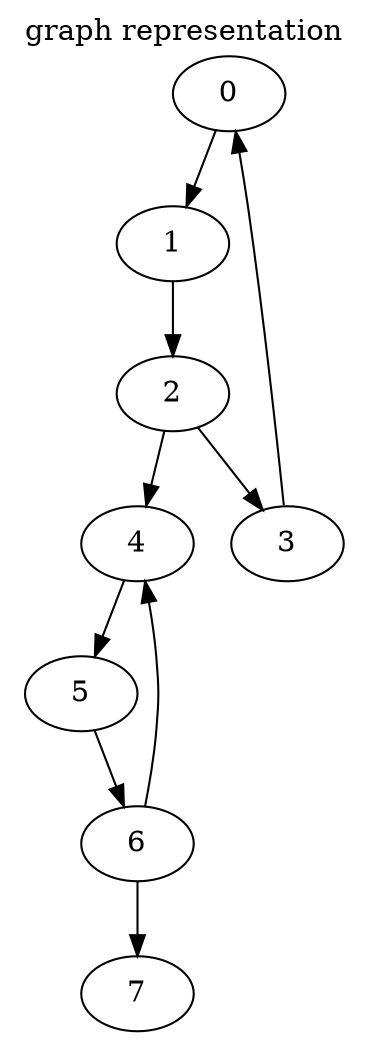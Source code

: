digraph {label="graph representation"
labelloc = t;sep="0.8";0 -> 1;1 -> 2;2 -> 3;3 -> 0;2 -> 4;4 -> 5;5 -> 6;6 -> 4;6 -> 7;}